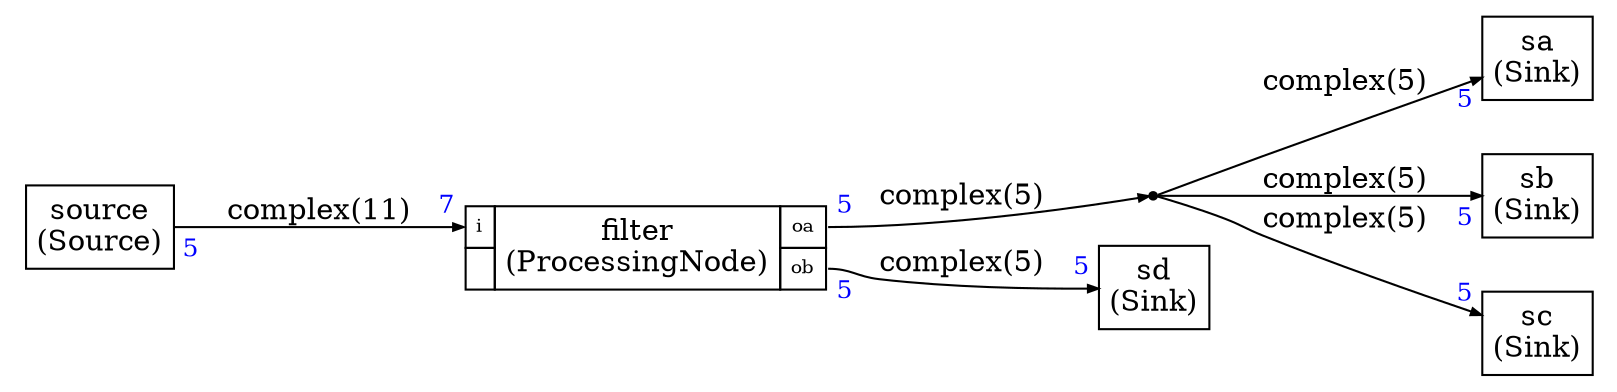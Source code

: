 



digraph structs {
    node [shape=plaintext]
    rankdir=LR
    edge [arrowsize=0.5]
    fontname="times"


dup0 [shape=point,label=dup0]


filter [label=<
<TABLE BORDER="0" CELLBORDER="1" CELLSPACING="0" CELLPADDING="4">
  <TR>
    <TD PORT="i"><FONT POINT-SIZE="9.0">i</FONT></TD>
    <TD ALIGN="CENTER" ROWSPAN="2">filter<BR/>(ProcessingNode)</TD>
    <TD PORT="oa"><FONT POINT-SIZE="9.0">oa</FONT></TD>
  </TR>
<TR>
 
<TD></TD>
<TD PORT="ob"><FONT POINT-SIZE="9.0">ob</FONT></TD>
</TR>

</TABLE>>];

sa [label=<
<TABLE BORDER="0" CELLBORDER="1" CELLSPACING="0" CELLPADDING="4">
  <TR>
    <TD ALIGN="CENTER" PORT="i">sa<BR/>(Sink)</TD>
  </TR>
</TABLE>>];

sb [label=<
<TABLE BORDER="0" CELLBORDER="1" CELLSPACING="0" CELLPADDING="4">
  <TR>
    <TD ALIGN="CENTER" PORT="i">sb<BR/>(Sink)</TD>
  </TR>
</TABLE>>];

sc [label=<
<TABLE BORDER="0" CELLBORDER="1" CELLSPACING="0" CELLPADDING="4">
  <TR>
    <TD ALIGN="CENTER" PORT="i">sc<BR/>(Sink)</TD>
  </TR>
</TABLE>>];

sd [label=<
<TABLE BORDER="0" CELLBORDER="1" CELLSPACING="0" CELLPADDING="4">
  <TR>
    <TD ALIGN="CENTER" PORT="i">sd<BR/>(Sink)</TD>
  </TR>
</TABLE>>];

source [label=<
<TABLE BORDER="0" CELLBORDER="1" CELLSPACING="0" CELLPADDING="4">
  <TR>
    <TD ALIGN="CENTER" PORT="i">source<BR/>(Source)</TD>
  </TR>
</TABLE>>];



source:i -> filter:i [label="complex(11)"
,headlabel=<<TABLE BORDER="0" CELLPADDING="2"><TR><TD><FONT COLOR="blue" POINT-SIZE="12.0" >7</FONT>
</TD></TR></TABLE>>
,taillabel=<<TABLE BORDER="0" CELLPADDING="2"><TR><TD><FONT COLOR="blue" POINT-SIZE="12.0" >5</FONT>
</TD></TR></TABLE>>]

filter:ob -> sd:i [label="complex(5)"
,headlabel=<<TABLE BORDER="0" CELLPADDING="2"><TR><TD><FONT COLOR="blue" POINT-SIZE="12.0" >5</FONT>
</TD></TR></TABLE>>
,taillabel=<<TABLE BORDER="0" CELLPADDING="2"><TR><TD><FONT COLOR="blue" POINT-SIZE="12.0" >5</FONT>
</TD></TR></TABLE>>]

filter:oa ->  
dup0 [label="complex(5)"

,taillabel=<<TABLE BORDER="0" CELLPADDING="2"><TR><TD><FONT COLOR="blue" POINT-SIZE="12.0" >5</FONT>
</TD></TR></TABLE>>]

 
dup0 -> sa:i [label="complex(5)"
,headlabel=<<TABLE BORDER="0" CELLPADDING="2"><TR><TD><FONT COLOR="blue" POINT-SIZE="12.0" >5</FONT>
</TD></TR></TABLE>>
]

 
dup0 -> sb:i [label="complex(5)"
,headlabel=<<TABLE BORDER="0" CELLPADDING="2"><TR><TD><FONT COLOR="blue" POINT-SIZE="12.0" >5</FONT>
</TD></TR></TABLE>>
]

 
dup0 -> sc:i [label="complex(5)"
,headlabel=<<TABLE BORDER="0" CELLPADDING="2"><TR><TD><FONT COLOR="blue" POINT-SIZE="12.0" >5</FONT>
</TD></TR></TABLE>>
]


}
